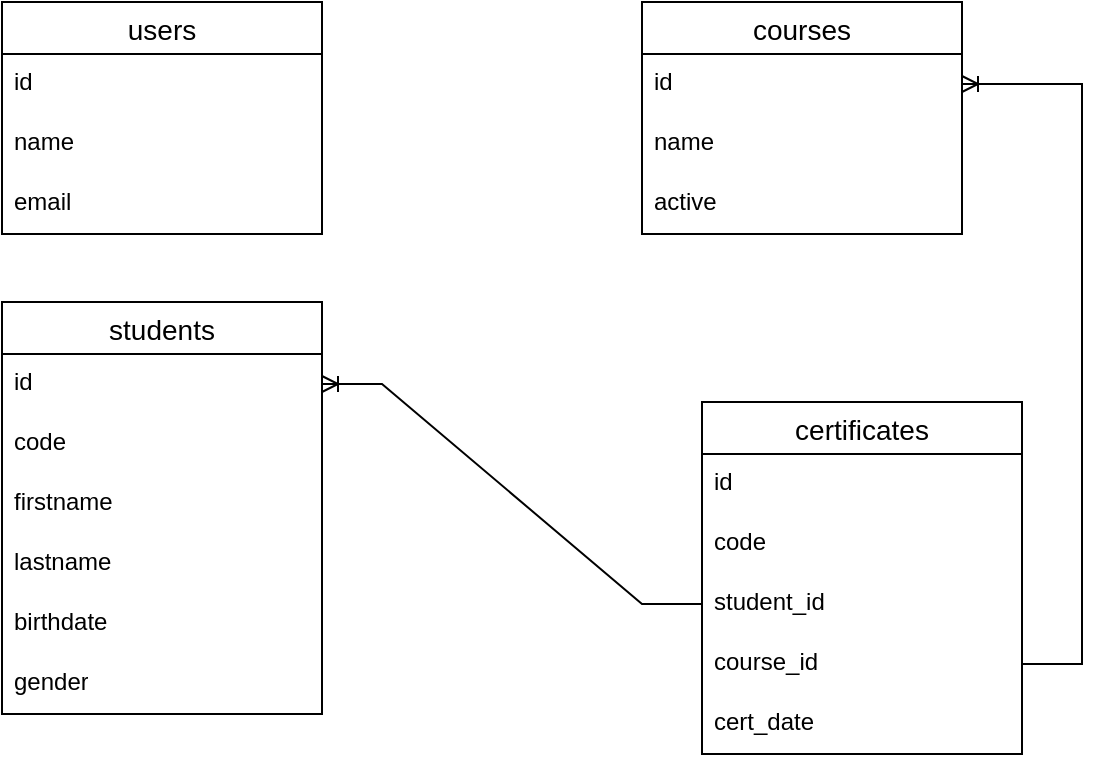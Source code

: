 <mxfile version="24.5.4" type="github">
  <diagram name="Página-1" id="4D82ZrLuYL0EJ31OOaH9">
    <mxGraphModel dx="1243" dy="681" grid="1" gridSize="10" guides="1" tooltips="1" connect="1" arrows="1" fold="1" page="1" pageScale="1" pageWidth="827" pageHeight="1169" math="0" shadow="0">
      <root>
        <mxCell id="0" />
        <mxCell id="1" parent="0" />
        <mxCell id="xK-LTCJQH60zxIeKgmoh-1" value="users" style="swimlane;fontStyle=0;childLayout=stackLayout;horizontal=1;startSize=26;horizontalStack=0;resizeParent=1;resizeParentMax=0;resizeLast=0;collapsible=1;marginBottom=0;align=center;fontSize=14;" vertex="1" parent="1">
          <mxGeometry x="70" y="70" width="160" height="116" as="geometry" />
        </mxCell>
        <mxCell id="xK-LTCJQH60zxIeKgmoh-2" value="id" style="text;strokeColor=none;fillColor=none;spacingLeft=4;spacingRight=4;overflow=hidden;rotatable=0;points=[[0,0.5],[1,0.5]];portConstraint=eastwest;fontSize=12;whiteSpace=wrap;html=1;" vertex="1" parent="xK-LTCJQH60zxIeKgmoh-1">
          <mxGeometry y="26" width="160" height="30" as="geometry" />
        </mxCell>
        <mxCell id="xK-LTCJQH60zxIeKgmoh-3" value="name" style="text;strokeColor=none;fillColor=none;spacingLeft=4;spacingRight=4;overflow=hidden;rotatable=0;points=[[0,0.5],[1,0.5]];portConstraint=eastwest;fontSize=12;whiteSpace=wrap;html=1;" vertex="1" parent="xK-LTCJQH60zxIeKgmoh-1">
          <mxGeometry y="56" width="160" height="30" as="geometry" />
        </mxCell>
        <mxCell id="xK-LTCJQH60zxIeKgmoh-4" value="email" style="text;strokeColor=none;fillColor=none;spacingLeft=4;spacingRight=4;overflow=hidden;rotatable=0;points=[[0,0.5],[1,0.5]];portConstraint=eastwest;fontSize=12;whiteSpace=wrap;html=1;" vertex="1" parent="xK-LTCJQH60zxIeKgmoh-1">
          <mxGeometry y="86" width="160" height="30" as="geometry" />
        </mxCell>
        <mxCell id="xK-LTCJQH60zxIeKgmoh-5" value="students" style="swimlane;fontStyle=0;childLayout=stackLayout;horizontal=1;startSize=26;horizontalStack=0;resizeParent=1;resizeParentMax=0;resizeLast=0;collapsible=1;marginBottom=0;align=center;fontSize=14;" vertex="1" parent="1">
          <mxGeometry x="70" y="220" width="160" height="206" as="geometry" />
        </mxCell>
        <mxCell id="xK-LTCJQH60zxIeKgmoh-6" value="id" style="text;strokeColor=none;fillColor=none;spacingLeft=4;spacingRight=4;overflow=hidden;rotatable=0;points=[[0,0.5],[1,0.5]];portConstraint=eastwest;fontSize=12;whiteSpace=wrap;html=1;" vertex="1" parent="xK-LTCJQH60zxIeKgmoh-5">
          <mxGeometry y="26" width="160" height="30" as="geometry" />
        </mxCell>
        <mxCell id="xK-LTCJQH60zxIeKgmoh-7" value="code" style="text;strokeColor=none;fillColor=none;spacingLeft=4;spacingRight=4;overflow=hidden;rotatable=0;points=[[0,0.5],[1,0.5]];portConstraint=eastwest;fontSize=12;whiteSpace=wrap;html=1;" vertex="1" parent="xK-LTCJQH60zxIeKgmoh-5">
          <mxGeometry y="56" width="160" height="30" as="geometry" />
        </mxCell>
        <mxCell id="xK-LTCJQH60zxIeKgmoh-8" value="firstname" style="text;strokeColor=none;fillColor=none;spacingLeft=4;spacingRight=4;overflow=hidden;rotatable=0;points=[[0,0.5],[1,0.5]];portConstraint=eastwest;fontSize=12;whiteSpace=wrap;html=1;" vertex="1" parent="xK-LTCJQH60zxIeKgmoh-5">
          <mxGeometry y="86" width="160" height="30" as="geometry" />
        </mxCell>
        <mxCell id="xK-LTCJQH60zxIeKgmoh-9" value="lastname" style="text;strokeColor=none;fillColor=none;spacingLeft=4;spacingRight=4;overflow=hidden;rotatable=0;points=[[0,0.5],[1,0.5]];portConstraint=eastwest;fontSize=12;whiteSpace=wrap;html=1;" vertex="1" parent="xK-LTCJQH60zxIeKgmoh-5">
          <mxGeometry y="116" width="160" height="30" as="geometry" />
        </mxCell>
        <mxCell id="xK-LTCJQH60zxIeKgmoh-11" value="birthdate" style="text;strokeColor=none;fillColor=none;spacingLeft=4;spacingRight=4;overflow=hidden;rotatable=0;points=[[0,0.5],[1,0.5]];portConstraint=eastwest;fontSize=12;whiteSpace=wrap;html=1;" vertex="1" parent="xK-LTCJQH60zxIeKgmoh-5">
          <mxGeometry y="146" width="160" height="30" as="geometry" />
        </mxCell>
        <mxCell id="xK-LTCJQH60zxIeKgmoh-12" value="gender" style="text;strokeColor=none;fillColor=none;spacingLeft=4;spacingRight=4;overflow=hidden;rotatable=0;points=[[0,0.5],[1,0.5]];portConstraint=eastwest;fontSize=12;whiteSpace=wrap;html=1;" vertex="1" parent="xK-LTCJQH60zxIeKgmoh-5">
          <mxGeometry y="176" width="160" height="30" as="geometry" />
        </mxCell>
        <mxCell id="xK-LTCJQH60zxIeKgmoh-13" value="courses" style="swimlane;fontStyle=0;childLayout=stackLayout;horizontal=1;startSize=26;horizontalStack=0;resizeParent=1;resizeParentMax=0;resizeLast=0;collapsible=1;marginBottom=0;align=center;fontSize=14;" vertex="1" parent="1">
          <mxGeometry x="390" y="70" width="160" height="116" as="geometry" />
        </mxCell>
        <mxCell id="xK-LTCJQH60zxIeKgmoh-14" value="id" style="text;strokeColor=none;fillColor=none;spacingLeft=4;spacingRight=4;overflow=hidden;rotatable=0;points=[[0,0.5],[1,0.5]];portConstraint=eastwest;fontSize=12;whiteSpace=wrap;html=1;" vertex="1" parent="xK-LTCJQH60zxIeKgmoh-13">
          <mxGeometry y="26" width="160" height="30" as="geometry" />
        </mxCell>
        <mxCell id="xK-LTCJQH60zxIeKgmoh-15" value="name" style="text;strokeColor=none;fillColor=none;spacingLeft=4;spacingRight=4;overflow=hidden;rotatable=0;points=[[0,0.5],[1,0.5]];portConstraint=eastwest;fontSize=12;whiteSpace=wrap;html=1;" vertex="1" parent="xK-LTCJQH60zxIeKgmoh-13">
          <mxGeometry y="56" width="160" height="30" as="geometry" />
        </mxCell>
        <mxCell id="xK-LTCJQH60zxIeKgmoh-16" value="active" style="text;strokeColor=none;fillColor=none;spacingLeft=4;spacingRight=4;overflow=hidden;rotatable=0;points=[[0,0.5],[1,0.5]];portConstraint=eastwest;fontSize=12;whiteSpace=wrap;html=1;" vertex="1" parent="xK-LTCJQH60zxIeKgmoh-13">
          <mxGeometry y="86" width="160" height="30" as="geometry" />
        </mxCell>
        <mxCell id="xK-LTCJQH60zxIeKgmoh-17" value="certificates" style="swimlane;fontStyle=0;childLayout=stackLayout;horizontal=1;startSize=26;horizontalStack=0;resizeParent=1;resizeParentMax=0;resizeLast=0;collapsible=1;marginBottom=0;align=center;fontSize=14;" vertex="1" parent="1">
          <mxGeometry x="420" y="270" width="160" height="176" as="geometry" />
        </mxCell>
        <mxCell id="xK-LTCJQH60zxIeKgmoh-18" value="id" style="text;strokeColor=none;fillColor=none;spacingLeft=4;spacingRight=4;overflow=hidden;rotatable=0;points=[[0,0.5],[1,0.5]];portConstraint=eastwest;fontSize=12;whiteSpace=wrap;html=1;" vertex="1" parent="xK-LTCJQH60zxIeKgmoh-17">
          <mxGeometry y="26" width="160" height="30" as="geometry" />
        </mxCell>
        <mxCell id="xK-LTCJQH60zxIeKgmoh-21" value="code" style="text;strokeColor=none;fillColor=none;spacingLeft=4;spacingRight=4;overflow=hidden;rotatable=0;points=[[0,0.5],[1,0.5]];portConstraint=eastwest;fontSize=12;whiteSpace=wrap;html=1;" vertex="1" parent="xK-LTCJQH60zxIeKgmoh-17">
          <mxGeometry y="56" width="160" height="30" as="geometry" />
        </mxCell>
        <mxCell id="xK-LTCJQH60zxIeKgmoh-19" value="student_id" style="text;strokeColor=none;fillColor=none;spacingLeft=4;spacingRight=4;overflow=hidden;rotatable=0;points=[[0,0.5],[1,0.5]];portConstraint=eastwest;fontSize=12;whiteSpace=wrap;html=1;" vertex="1" parent="xK-LTCJQH60zxIeKgmoh-17">
          <mxGeometry y="86" width="160" height="30" as="geometry" />
        </mxCell>
        <mxCell id="xK-LTCJQH60zxIeKgmoh-20" value="course_id" style="text;strokeColor=none;fillColor=none;spacingLeft=4;spacingRight=4;overflow=hidden;rotatable=0;points=[[0,0.5],[1,0.5]];portConstraint=eastwest;fontSize=12;whiteSpace=wrap;html=1;" vertex="1" parent="xK-LTCJQH60zxIeKgmoh-17">
          <mxGeometry y="116" width="160" height="30" as="geometry" />
        </mxCell>
        <mxCell id="xK-LTCJQH60zxIeKgmoh-22" value="cert_date" style="text;strokeColor=none;fillColor=none;spacingLeft=4;spacingRight=4;overflow=hidden;rotatable=0;points=[[0,0.5],[1,0.5]];portConstraint=eastwest;fontSize=12;whiteSpace=wrap;html=1;" vertex="1" parent="xK-LTCJQH60zxIeKgmoh-17">
          <mxGeometry y="146" width="160" height="30" as="geometry" />
        </mxCell>
        <mxCell id="xK-LTCJQH60zxIeKgmoh-30" value="" style="edgeStyle=entityRelationEdgeStyle;fontSize=12;html=1;endArrow=ERoneToMany;rounded=0;" edge="1" parent="1" source="xK-LTCJQH60zxIeKgmoh-20" target="xK-LTCJQH60zxIeKgmoh-14">
          <mxGeometry width="100" height="100" relative="1" as="geometry">
            <mxPoint x="390" y="400" as="sourcePoint" />
            <mxPoint x="490" y="300" as="targetPoint" />
          </mxGeometry>
        </mxCell>
        <mxCell id="xK-LTCJQH60zxIeKgmoh-31" value="" style="edgeStyle=entityRelationEdgeStyle;fontSize=12;html=1;endArrow=ERoneToMany;rounded=0;" edge="1" parent="1" source="xK-LTCJQH60zxIeKgmoh-19" target="xK-LTCJQH60zxIeKgmoh-6">
          <mxGeometry width="100" height="100" relative="1" as="geometry">
            <mxPoint x="390" y="400" as="sourcePoint" />
            <mxPoint x="490" y="300" as="targetPoint" />
          </mxGeometry>
        </mxCell>
      </root>
    </mxGraphModel>
  </diagram>
</mxfile>
